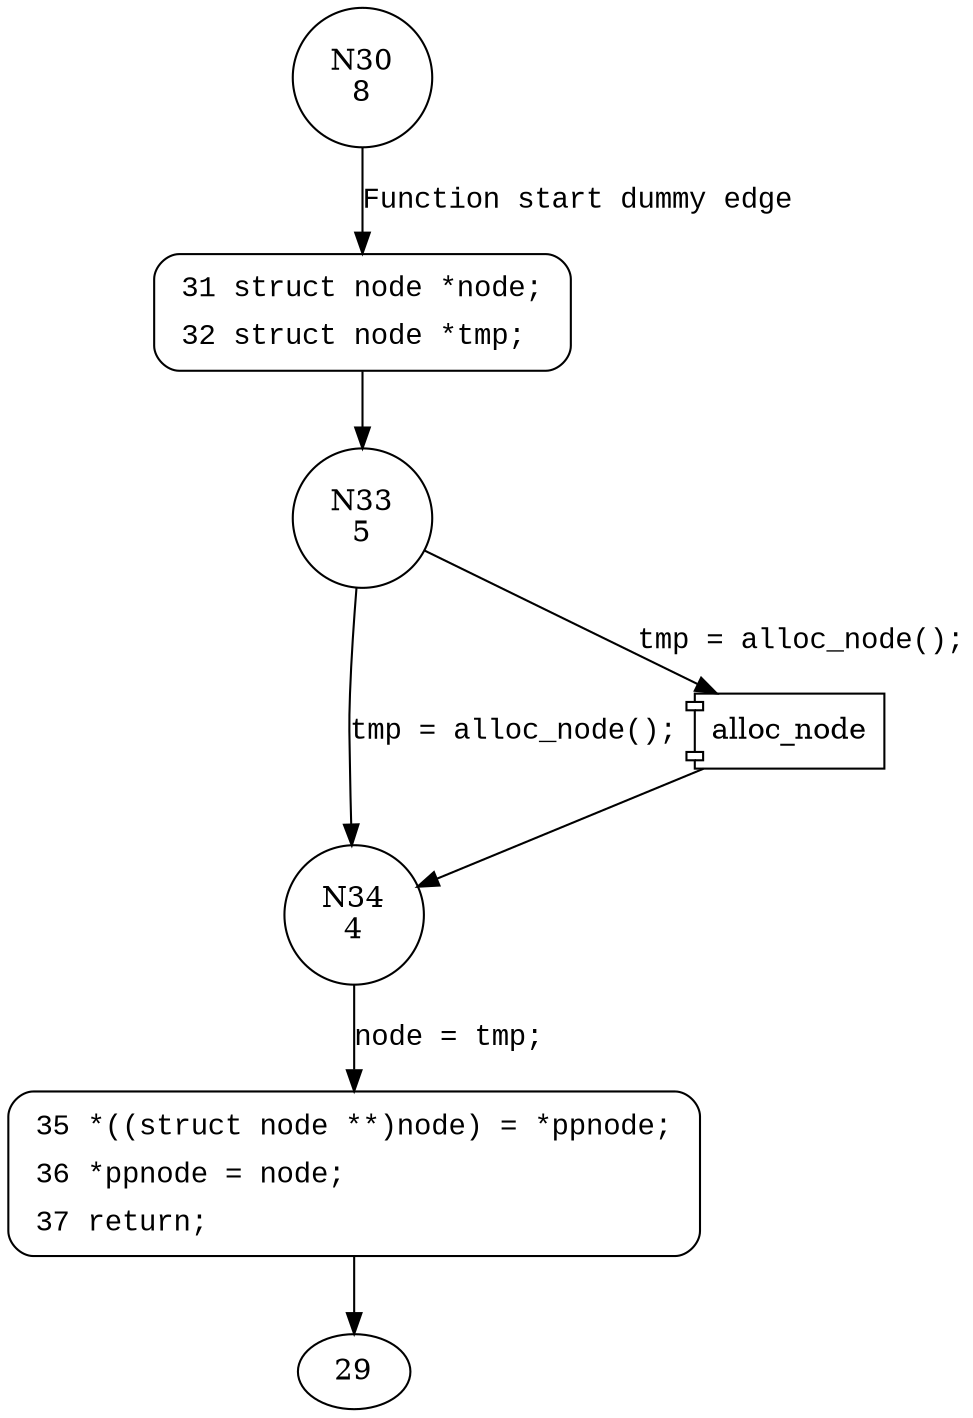 digraph chain_node {
30 [shape="circle" label="N30\n8"]
31 [shape="circle" label="N31\n7"]
33 [shape="circle" label="N33\n5"]
34 [shape="circle" label="N34\n4"]
35 [shape="circle" label="N35\n3"]
31 [style="filled,bold" penwidth="1" fillcolor="white" fontname="Courier New" shape="Mrecord" label=<<table border="0" cellborder="0" cellpadding="3" bgcolor="white"><tr><td align="right">31</td><td align="left">struct node *node;</td></tr><tr><td align="right">32</td><td align="left">struct node *tmp;</td></tr></table>>]
31 -> 33[label=""]
35 [style="filled,bold" penwidth="1" fillcolor="white" fontname="Courier New" shape="Mrecord" label=<<table border="0" cellborder="0" cellpadding="3" bgcolor="white"><tr><td align="right">35</td><td align="left">*((struct node **)node) = *ppnode;</td></tr><tr><td align="right">36</td><td align="left">*ppnode = node;</td></tr><tr><td align="right">37</td><td align="left">return;</td></tr></table>>]
35 -> 29[label=""]
30 -> 31 [label="Function start dummy edge" fontname="Courier New"]
100007 [shape="component" label="alloc_node"]
33 -> 100007 [label="tmp = alloc_node();" fontname="Courier New"]
100007 -> 34 [label="" fontname="Courier New"]
33 -> 34 [label="tmp = alloc_node();" fontname="Courier New"]
34 -> 35 [label="node = tmp;" fontname="Courier New"]
}